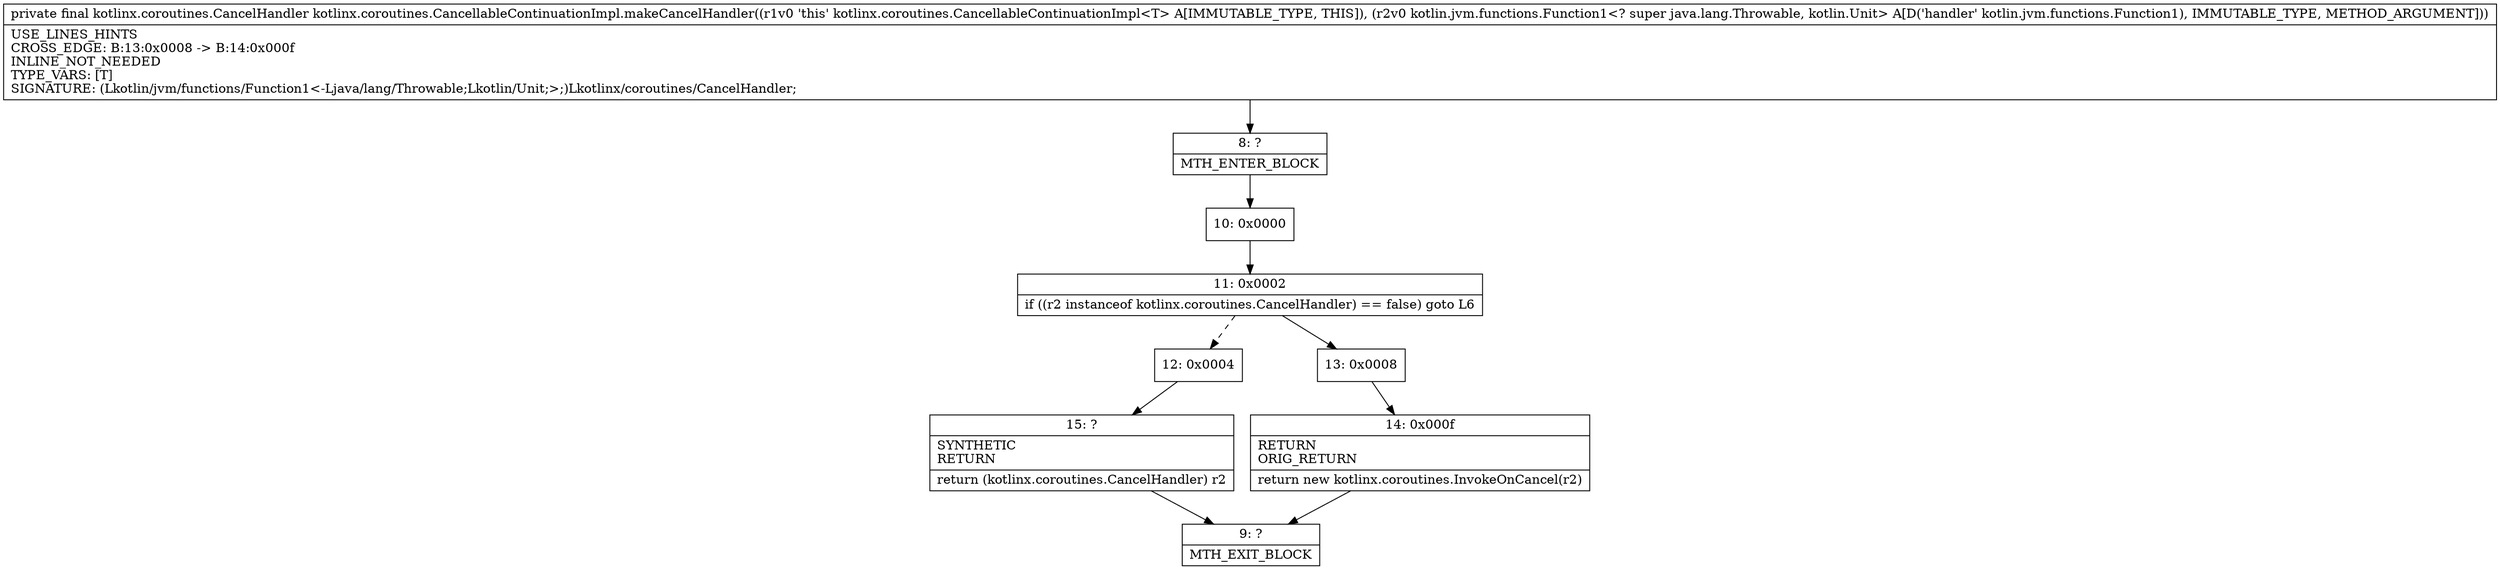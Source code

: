 digraph "CFG forkotlinx.coroutines.CancellableContinuationImpl.makeCancelHandler(Lkotlin\/jvm\/functions\/Function1;)Lkotlinx\/coroutines\/CancelHandler;" {
Node_8 [shape=record,label="{8\:\ ?|MTH_ENTER_BLOCK\l}"];
Node_10 [shape=record,label="{10\:\ 0x0000}"];
Node_11 [shape=record,label="{11\:\ 0x0002|if ((r2 instanceof kotlinx.coroutines.CancelHandler) == false) goto L6\l}"];
Node_12 [shape=record,label="{12\:\ 0x0004}"];
Node_15 [shape=record,label="{15\:\ ?|SYNTHETIC\lRETURN\l|return (kotlinx.coroutines.CancelHandler) r2\l}"];
Node_9 [shape=record,label="{9\:\ ?|MTH_EXIT_BLOCK\l}"];
Node_13 [shape=record,label="{13\:\ 0x0008}"];
Node_14 [shape=record,label="{14\:\ 0x000f|RETURN\lORIG_RETURN\l|return new kotlinx.coroutines.InvokeOnCancel(r2)\l}"];
MethodNode[shape=record,label="{private final kotlinx.coroutines.CancelHandler kotlinx.coroutines.CancellableContinuationImpl.makeCancelHandler((r1v0 'this' kotlinx.coroutines.CancellableContinuationImpl\<T\> A[IMMUTABLE_TYPE, THIS]), (r2v0 kotlin.jvm.functions.Function1\<? super java.lang.Throwable, kotlin.Unit\> A[D('handler' kotlin.jvm.functions.Function1), IMMUTABLE_TYPE, METHOD_ARGUMENT]))  | USE_LINES_HINTS\lCROSS_EDGE: B:13:0x0008 \-\> B:14:0x000f\lINLINE_NOT_NEEDED\lTYPE_VARS: [T]\lSIGNATURE: (Lkotlin\/jvm\/functions\/Function1\<\-Ljava\/lang\/Throwable;Lkotlin\/Unit;\>;)Lkotlinx\/coroutines\/CancelHandler;\l}"];
MethodNode -> Node_8;Node_8 -> Node_10;
Node_10 -> Node_11;
Node_11 -> Node_12[style=dashed];
Node_11 -> Node_13;
Node_12 -> Node_15;
Node_15 -> Node_9;
Node_13 -> Node_14;
Node_14 -> Node_9;
}


